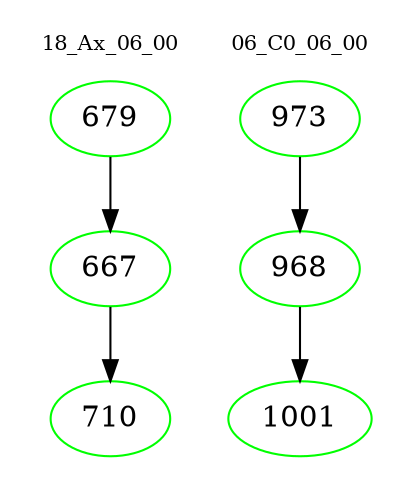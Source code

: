 digraph{
subgraph cluster_0 {
color = white
label = "18_Ax_06_00";
fontsize=10;
T0_679 [label="679", color="green"]
T0_679 -> T0_667 [color="black"]
T0_667 [label="667", color="green"]
T0_667 -> T0_710 [color="black"]
T0_710 [label="710", color="green"]
}
subgraph cluster_1 {
color = white
label = "06_C0_06_00";
fontsize=10;
T1_973 [label="973", color="green"]
T1_973 -> T1_968 [color="black"]
T1_968 [label="968", color="green"]
T1_968 -> T1_1001 [color="black"]
T1_1001 [label="1001", color="green"]
}
}
